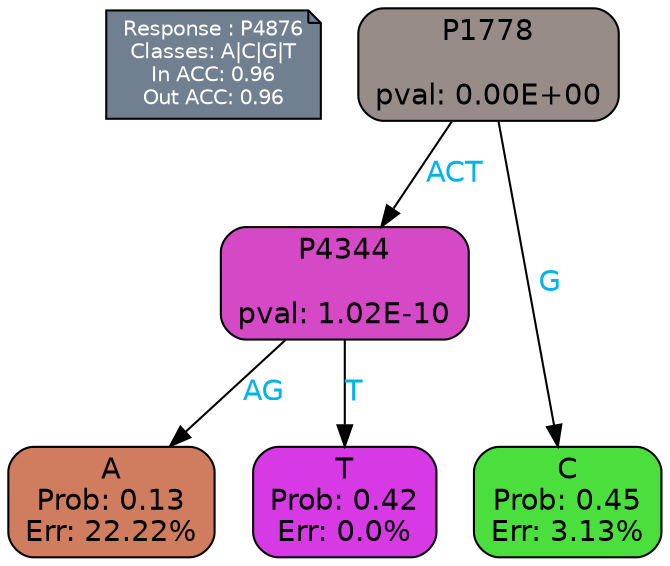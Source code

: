 digraph Tree {
node [shape=box, style="filled, rounded", color="black", fontname=helvetica] ;
graph [ranksep=equally, splines=polylines, bgcolor=transparent, dpi=600] ;
edge [fontname=helvetica] ;
LEGEND [label="Response : P4876
Classes: A|C|G|T
In ACC: 0.96
Out ACC: 0.96
",shape=note,align=left,style=filled,fillcolor="slategray",fontcolor="white",fontsize=10];1 [label="P1778

pval: 0.00E+00", fillcolor="#978c88"] ;
2 [label="P4344

pval: 1.02E-10", fillcolor="#d548c6"] ;
3 [label="A
Prob: 0.13
Err: 22.22%", fillcolor="#d07c5f"] ;
4 [label="T
Prob: 0.42
Err: 0.0%", fillcolor="#d739e5"] ;
5 [label="C
Prob: 0.45
Err: 3.13%", fillcolor="#4bdf3e"] ;
1 -> 2 [label="ACT",fontcolor=deepskyblue2] ;
1 -> 5 [label="G",fontcolor=deepskyblue2] ;
2 -> 3 [label="AG",fontcolor=deepskyblue2] ;
2 -> 4 [label="T",fontcolor=deepskyblue2] ;
{rank = same; 3;4;5;}{rank = same; LEGEND;1;}}
